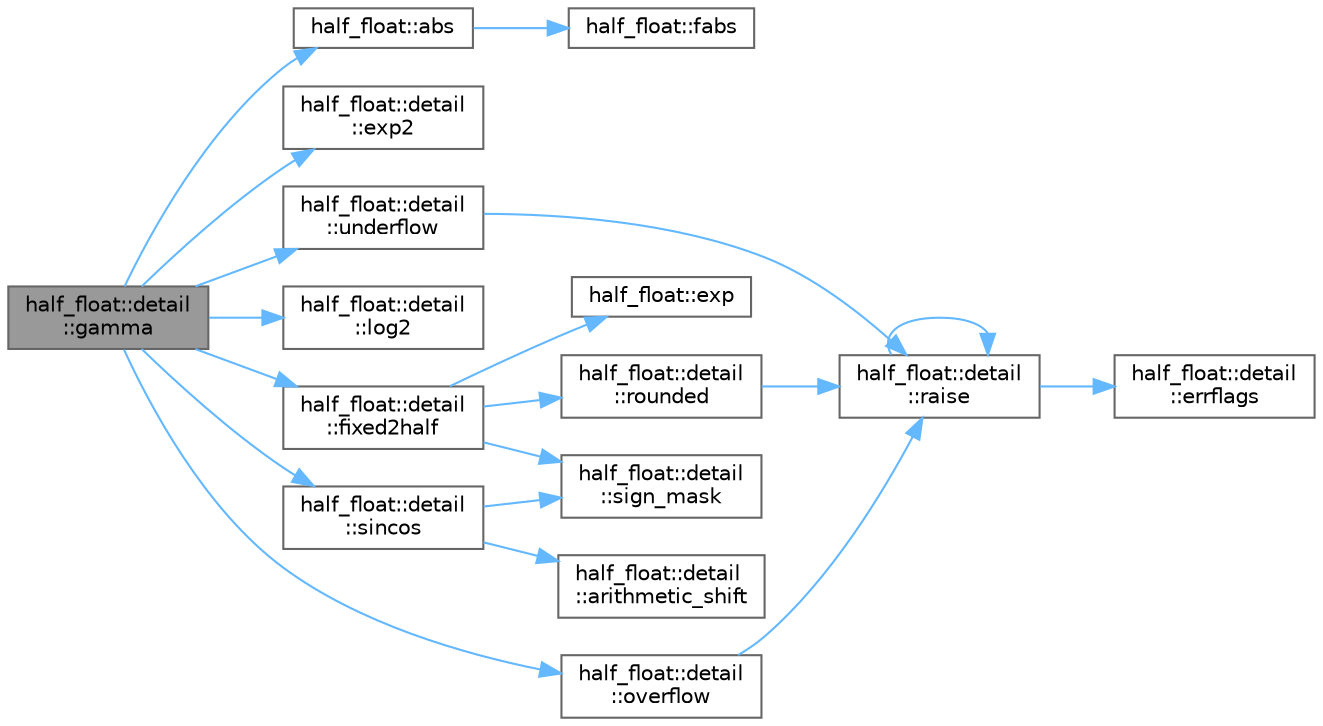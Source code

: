 digraph "half_float::detail::gamma"
{
 // LATEX_PDF_SIZE
  bgcolor="transparent";
  edge [fontname=Helvetica,fontsize=10,labelfontname=Helvetica,labelfontsize=10];
  node [fontname=Helvetica,fontsize=10,shape=box,height=0.2,width=0.4];
  rankdir="LR";
  Node1 [id="Node000001",label="half_float::detail\l::gamma",height=0.2,width=0.4,color="gray40", fillcolor="grey60", style="filled", fontcolor="black",tooltip=" "];
  Node1 -> Node2 [id="edge1_Node000001_Node000002",color="steelblue1",style="solid",tooltip=" "];
  Node2 [id="Node000002",label="half_float::abs",height=0.2,width=0.4,color="grey40", fillcolor="white", style="filled",URL="$namespacehalf__float.html#a1b64482e7b39ce993497bc3cddc4ae56",tooltip=" "];
  Node2 -> Node3 [id="edge2_Node000002_Node000003",color="steelblue1",style="solid",tooltip=" "];
  Node3 [id="Node000003",label="half_float::fabs",height=0.2,width=0.4,color="grey40", fillcolor="white", style="filled",URL="$namespacehalf__float.html#a078a815c019e2647bb1eb4229440583b",tooltip=" "];
  Node1 -> Node4 [id="edge3_Node000001_Node000004",color="steelblue1",style="solid",tooltip=" "];
  Node4 [id="Node000004",label="half_float::detail\l::exp2",height=0.2,width=0.4,color="grey40", fillcolor="white", style="filled",URL="$namespacehalf__float_1_1detail.html#a0d63c22ad980df6380398c0abcdecd21",tooltip=" "];
  Node1 -> Node5 [id="edge4_Node000001_Node000005",color="steelblue1",style="solid",tooltip=" "];
  Node5 [id="Node000005",label="half_float::detail\l::fixed2half",height=0.2,width=0.4,color="grey40", fillcolor="white", style="filled",URL="$namespacehalf__float_1_1detail.html#a32e179257a6cb22ed80f8a71a5f5c986",tooltip=" "];
  Node5 -> Node6 [id="edge5_Node000005_Node000006",color="steelblue1",style="solid",tooltip=" "];
  Node6 [id="Node000006",label="half_float::exp",height=0.2,width=0.4,color="grey40", fillcolor="white", style="filled",URL="$namespacehalf__float.html#af218457b319aefe4dc32f92cbd47e446",tooltip=" "];
  Node5 -> Node7 [id="edge6_Node000005_Node000007",color="steelblue1",style="solid",tooltip=" "];
  Node7 [id="Node000007",label="half_float::detail\l::rounded",height=0.2,width=0.4,color="grey40", fillcolor="white", style="filled",URL="$namespacehalf__float_1_1detail.html#abf9da8ce261de71db60966d094abdaeb",tooltip=" "];
  Node7 -> Node8 [id="edge7_Node000007_Node000008",color="steelblue1",style="solid",tooltip=" "];
  Node8 [id="Node000008",label="half_float::detail\l::raise",height=0.2,width=0.4,color="grey40", fillcolor="white", style="filled",URL="$namespacehalf__float_1_1detail.html#ab339fa9c282045fa013a9783e67e1495",tooltip=" "];
  Node8 -> Node9 [id="edge8_Node000008_Node000009",color="steelblue1",style="solid",tooltip=" "];
  Node9 [id="Node000009",label="half_float::detail\l::errflags",height=0.2,width=0.4,color="grey40", fillcolor="white", style="filled",URL="$namespacehalf__float_1_1detail.html#a4c7c5d5dadbdc87e9d10673a2d8ae72a",tooltip=" "];
  Node8 -> Node8 [id="edge9_Node000008_Node000008",color="steelblue1",style="solid",tooltip=" "];
  Node5 -> Node10 [id="edge10_Node000005_Node000010",color="steelblue1",style="solid",tooltip=" "];
  Node10 [id="Node000010",label="half_float::detail\l::sign_mask",height=0.2,width=0.4,color="grey40", fillcolor="white", style="filled",URL="$namespacehalf__float_1_1detail.html#ade76d538bb39f5b2b6b378d5c22b6b7c",tooltip=" "];
  Node1 -> Node11 [id="edge11_Node000001_Node000011",color="steelblue1",style="solid",tooltip=" "];
  Node11 [id="Node000011",label="half_float::detail\l::log2",height=0.2,width=0.4,color="grey40", fillcolor="white", style="filled",URL="$namespacehalf__float_1_1detail.html#a9905b62220cbfd0b4007e669ef9c9c2d",tooltip=" "];
  Node1 -> Node12 [id="edge12_Node000001_Node000012",color="steelblue1",style="solid",tooltip=" "];
  Node12 [id="Node000012",label="half_float::detail\l::overflow",height=0.2,width=0.4,color="grey40", fillcolor="white", style="filled",URL="$namespacehalf__float_1_1detail.html#a4884a31d1e02744fc55a78e4ae5411a9",tooltip=" "];
  Node12 -> Node8 [id="edge13_Node000012_Node000008",color="steelblue1",style="solid",tooltip=" "];
  Node1 -> Node13 [id="edge14_Node000001_Node000013",color="steelblue1",style="solid",tooltip=" "];
  Node13 [id="Node000013",label="half_float::detail\l::sincos",height=0.2,width=0.4,color="grey40", fillcolor="white", style="filled",URL="$namespacehalf__float_1_1detail.html#a49d3eb651627ef5c78e4713f94051305",tooltip=" "];
  Node13 -> Node14 [id="edge15_Node000013_Node000014",color="steelblue1",style="solid",tooltip=" "];
  Node14 [id="Node000014",label="half_float::detail\l::arithmetic_shift",height=0.2,width=0.4,color="grey40", fillcolor="white", style="filled",URL="$namespacehalf__float_1_1detail.html#a93c05ac48d51c12540e58dc4652c6c90",tooltip=" "];
  Node13 -> Node10 [id="edge16_Node000013_Node000010",color="steelblue1",style="solid",tooltip=" "];
  Node1 -> Node15 [id="edge17_Node000001_Node000015",color="steelblue1",style="solid",tooltip=" "];
  Node15 [id="Node000015",label="half_float::detail\l::underflow",height=0.2,width=0.4,color="grey40", fillcolor="white", style="filled",URL="$namespacehalf__float_1_1detail.html#a7f5efa2dce0ccfa906012eb637e29dd4",tooltip=" "];
  Node15 -> Node8 [id="edge18_Node000015_Node000008",color="steelblue1",style="solid",tooltip=" "];
}
